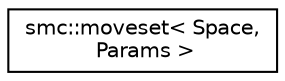 digraph "Graphical Class Hierarchy"
{
 // LATEX_PDF_SIZE
  edge [fontname="Helvetica",fontsize="10",labelfontname="Helvetica",labelfontsize="10"];
  node [fontname="Helvetica",fontsize="10",shape=record];
  rankdir="LR";
  Node0 [label="smc::moveset\< Space,\l Params \>",height=0.2,width=0.4,color="black", fillcolor="white", style="filled",URL="$classsmc_1_1moveset.html",tooltip="A template class for a set of moves for use in an SMC samplers framework."];
}
